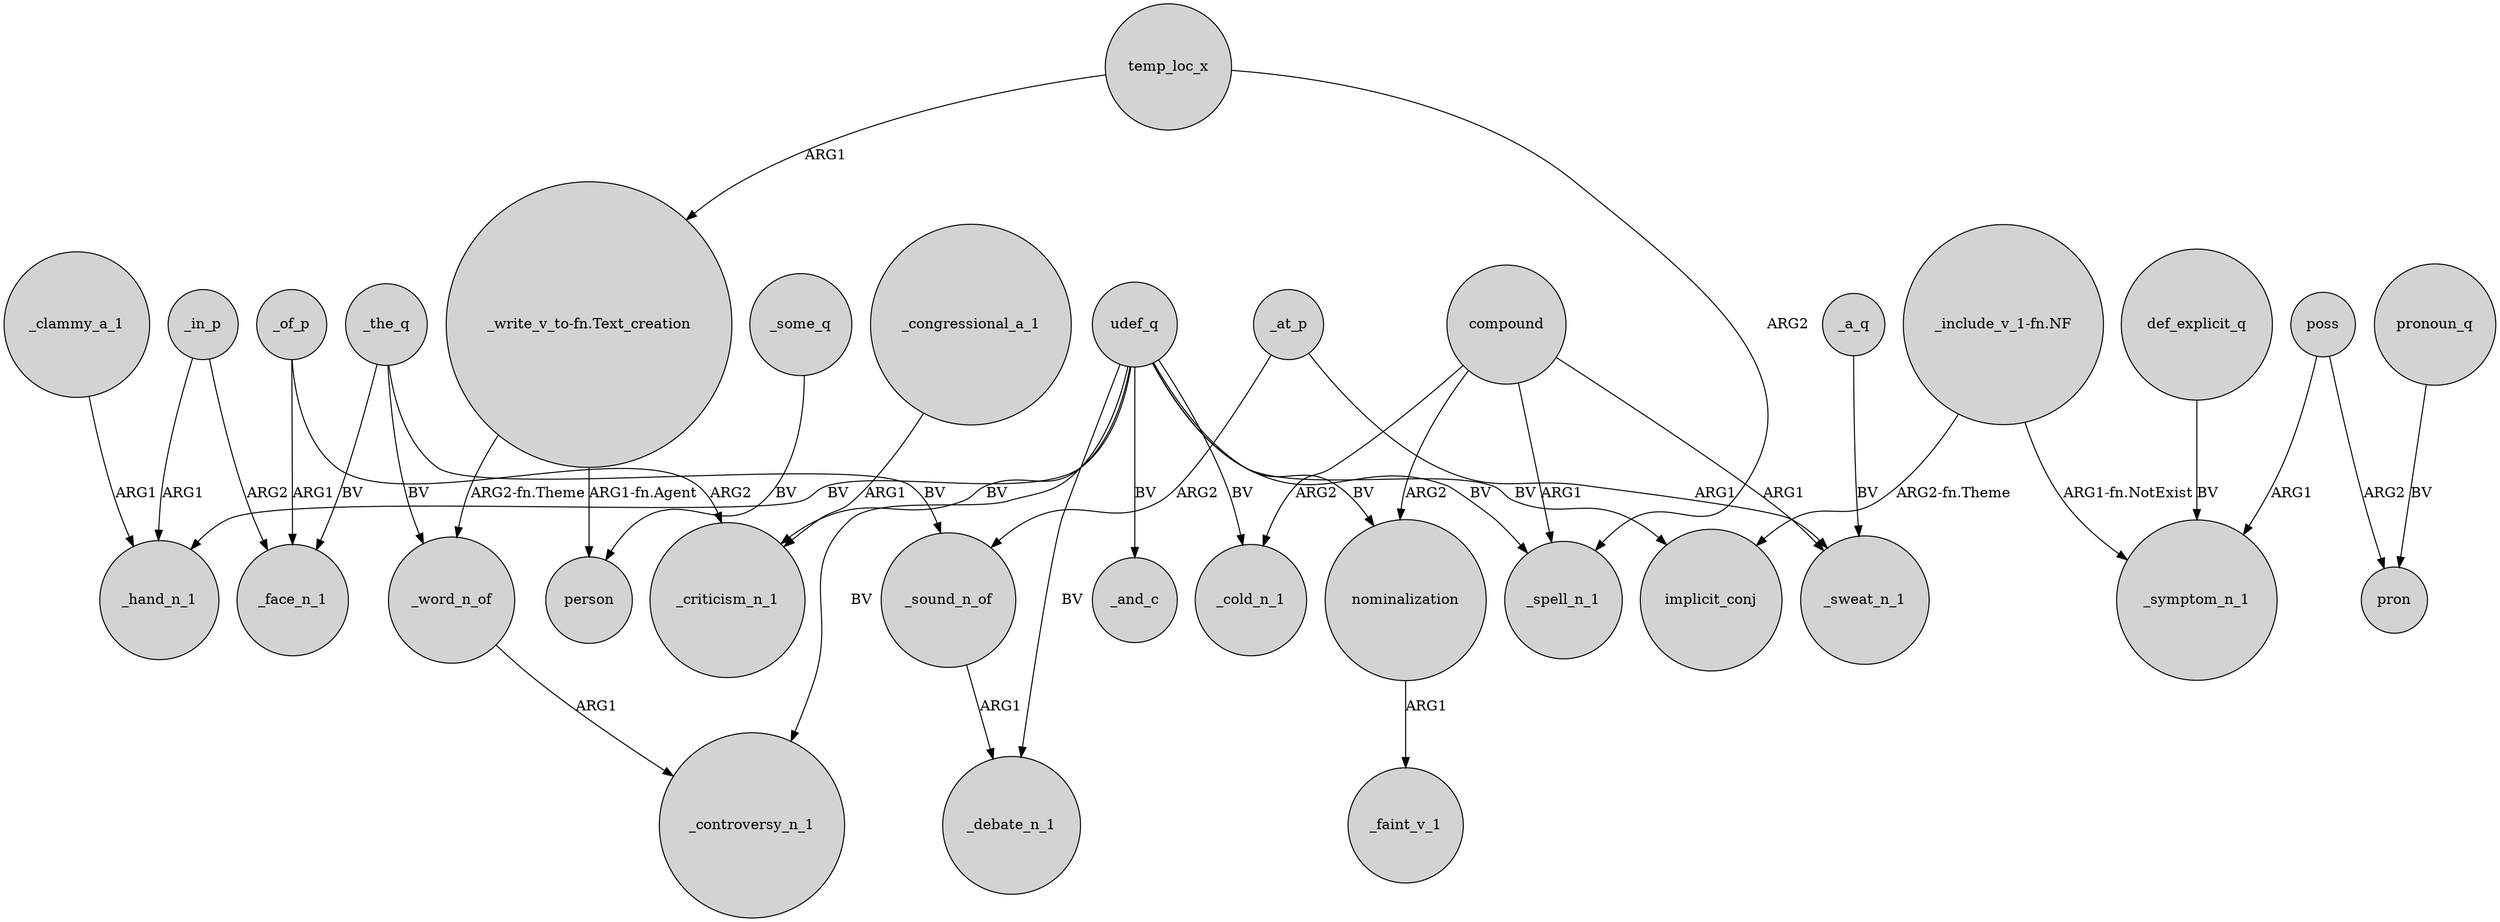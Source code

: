 digraph {
	node [shape=circle style=filled]
	"_write_v_to-fn.Text_creation" -> _word_n_of [label="ARG2-fn.Theme"]
	_in_p -> _hand_n_1 [label=ARG1]
	udef_q -> _spell_n_1 [label=BV]
	_a_q -> _sweat_n_1 [label=BV]
	poss -> pron [label=ARG2]
	udef_q -> _controversy_n_1 [label=BV]
	_word_n_of -> _controversy_n_1 [label=ARG1]
	compound -> _sweat_n_1 [label=ARG1]
	_the_q -> _sound_n_of [label=BV]
	_clammy_a_1 -> _hand_n_1 [label=ARG1]
	_the_q -> _face_n_1 [label=BV]
	poss -> _symptom_n_1 [label=ARG1]
	udef_q -> _debate_n_1 [label=BV]
	compound -> nominalization [label=ARG2]
	udef_q -> implicit_conj [label=BV]
	_in_p -> _face_n_1 [label=ARG2]
	temp_loc_x -> _spell_n_1 [label=ARG2]
	_sound_n_of -> _debate_n_1 [label=ARG1]
	"_include_v_1-fn.NF" -> implicit_conj [label="ARG2-fn.Theme"]
	pronoun_q -> pron [label=BV]
	_the_q -> _word_n_of [label=BV]
	temp_loc_x -> "_write_v_to-fn.Text_creation" [label=ARG1]
	"_write_v_to-fn.Text_creation" -> person [label="ARG1-fn.Agent"]
	udef_q -> _hand_n_1 [label=BV]
	nominalization -> _faint_v_1 [label=ARG1]
	_some_q -> person [label=BV]
	"_include_v_1-fn.NF" -> _symptom_n_1 [label="ARG1-fn.NotExist"]
	udef_q -> nominalization [label=BV]
	_at_p -> _sweat_n_1 [label=ARG1]
	_of_p -> _face_n_1 [label=ARG1]
	_at_p -> _sound_n_of [label=ARG2]
	compound -> _cold_n_1 [label=ARG2]
	udef_q -> _cold_n_1 [label=BV]
	udef_q -> _and_c [label=BV]
	compound -> _spell_n_1 [label=ARG1]
	_of_p -> _criticism_n_1 [label=ARG2]
	_congressional_a_1 -> _criticism_n_1 [label=ARG1]
	udef_q -> _criticism_n_1 [label=BV]
	def_explicit_q -> _symptom_n_1 [label=BV]
}
